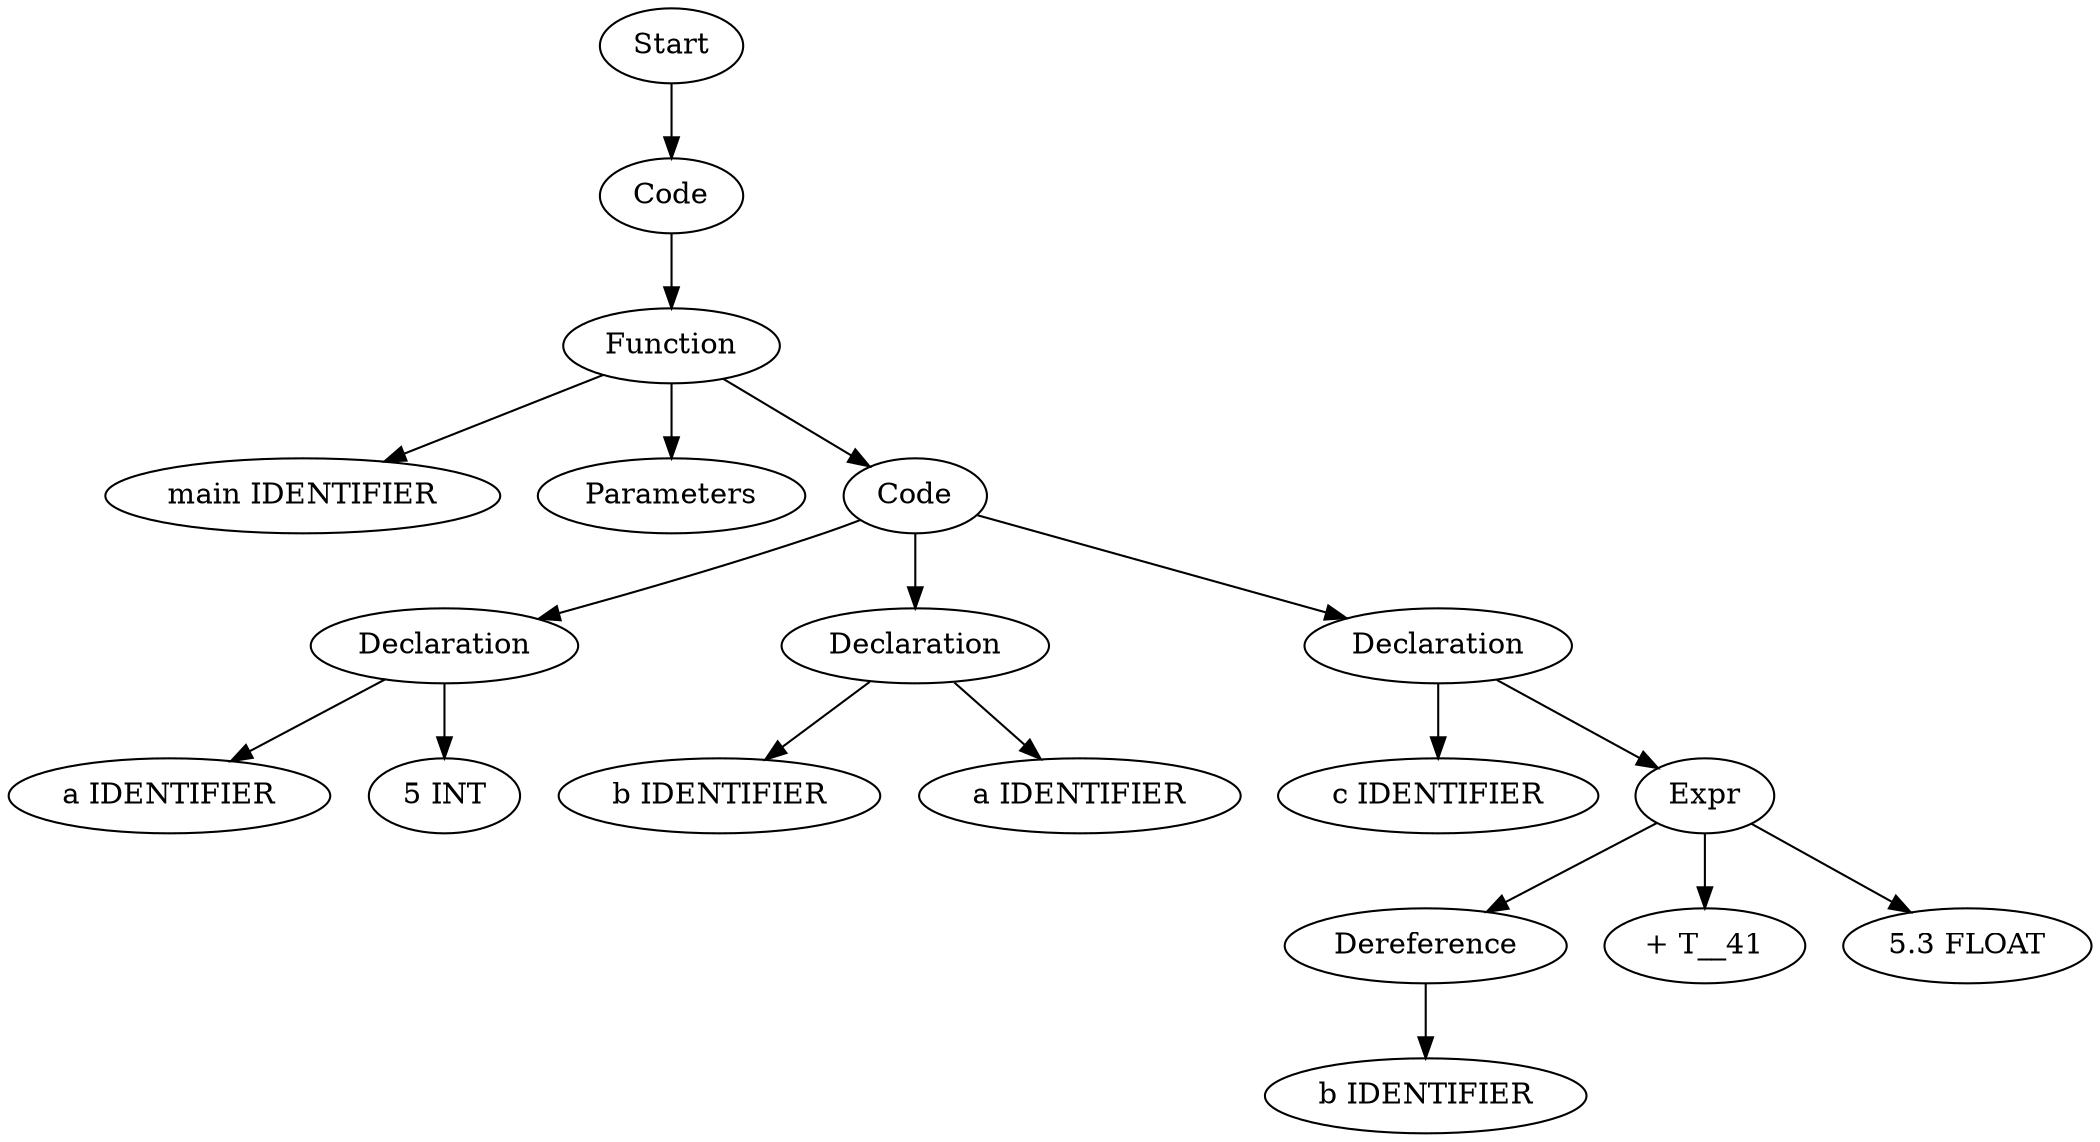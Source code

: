 digraph AST {
  "131771610113808" [label="Start"];
  "131771610113808" -> "131771610108192";
  "131771610108192" [label="Code"];
  "131771610108192" -> "131771610116640";
  "131771610116640" [label="Function"];
  "131771610116640" -> "131771610110976";
  "131771610116640" -> "131771610105120";
  "131771610116640" -> "131771610112320";
  "131771610110976" [label="main IDENTIFIER"];
  "131771610105120" [label="Parameters"];
  "131771610112320" [label="Code"];
  "131771610112320" -> "131771610116496";
  "131771610112320" -> "131771610109488";
  "131771610112320" -> "131771610109056";
  "131771610116496" [label="Declaration"];
  "131771610116496" -> "131771610109776";
  "131771610116496" -> "131771610108336";
  "131771610109776" [label="a IDENTIFIER"];
  "131771610108336" [label="5 INT"];
  "131771610109488" [label="Declaration"];
  "131771610109488" -> "131771610119136";
  "131771610109488" -> "131771610108864";
  "131771610119136" [label="b IDENTIFIER"];
  "131771610108864" [label="a IDENTIFIER"];
  "131771610109056" [label="Declaration"];
  "131771610109056" -> "131771610067776";
  "131771610109056" -> "131771610066096";
  "131771610067776" [label="c IDENTIFIER"];
  "131771610066096" [label="Expr"];
  "131771610066096" -> "131771610113424";
  "131771610066096" -> "131771610057648";
  "131771610066096" -> "131771610056880";
  "131771610113424" [label="Dereference"];
  "131771610113424" -> "131771610070176";
  "131771610070176" [label="b IDENTIFIER"];
  "131771610057648" [label="+ T__41"];
  "131771610056880" [label="5.3 FLOAT"];
}
